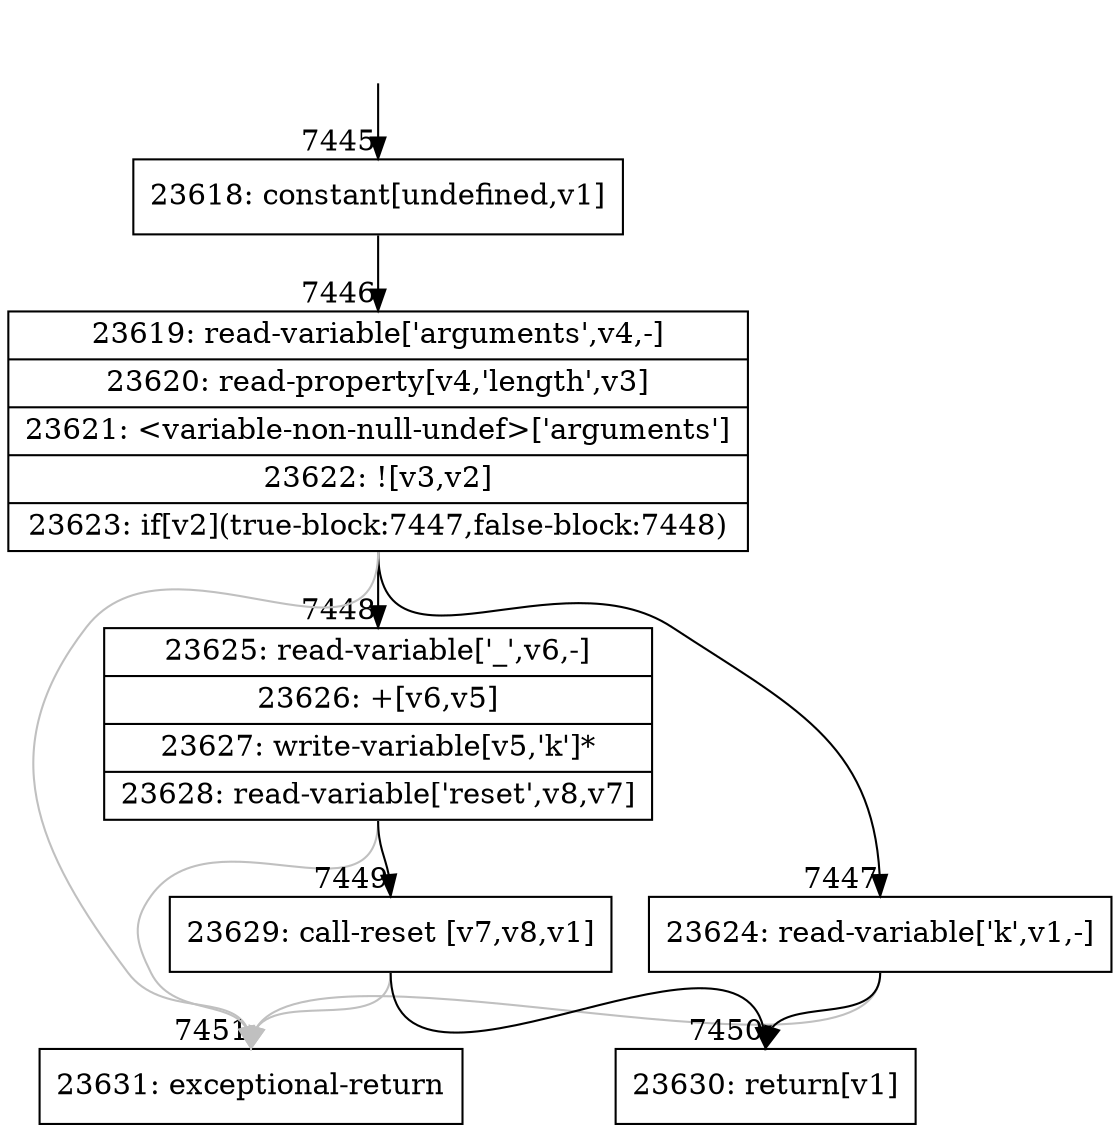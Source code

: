 digraph {
rankdir="TD"
BB_entry700[shape=none,label=""];
BB_entry700 -> BB7445 [tailport=s, headport=n, headlabel="    7445"]
BB7445 [shape=record label="{23618: constant[undefined,v1]}" ] 
BB7445 -> BB7446 [tailport=s, headport=n, headlabel="      7446"]
BB7446 [shape=record label="{23619: read-variable['arguments',v4,-]|23620: read-property[v4,'length',v3]|23621: \<variable-non-null-undef\>['arguments']|23622: ![v3,v2]|23623: if[v2](true-block:7447,false-block:7448)}" ] 
BB7446 -> BB7447 [tailport=s, headport=n, headlabel="      7447"]
BB7446 -> BB7448 [tailport=s, headport=n, headlabel="      7448"]
BB7446 -> BB7451 [tailport=s, headport=n, color=gray, headlabel="      7451"]
BB7447 [shape=record label="{23624: read-variable['k',v1,-]}" ] 
BB7447 -> BB7450 [tailport=s, headport=n, headlabel="      7450"]
BB7447 -> BB7451 [tailport=s, headport=n, color=gray]
BB7448 [shape=record label="{23625: read-variable['_',v6,-]|23626: +[v6,v5]|23627: write-variable[v5,'k']*|23628: read-variable['reset',v8,v7]}" ] 
BB7448 -> BB7449 [tailport=s, headport=n, headlabel="      7449"]
BB7448 -> BB7451 [tailport=s, headport=n, color=gray]
BB7449 [shape=record label="{23629: call-reset [v7,v8,v1]}" ] 
BB7449 -> BB7450 [tailport=s, headport=n]
BB7449 -> BB7451 [tailport=s, headport=n, color=gray]
BB7450 [shape=record label="{23630: return[v1]}" ] 
BB7451 [shape=record label="{23631: exceptional-return}" ] 
//#$~ 4339
}
